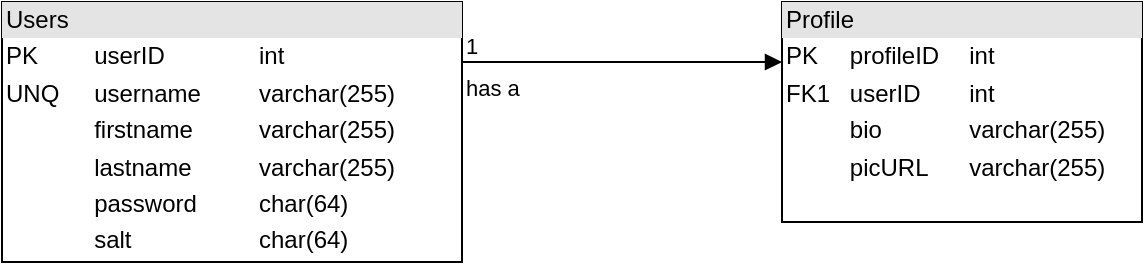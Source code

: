 <mxfile version="15.2.4" type="device"><diagram id="C5RBs43oDa-KdzZeNtuy" name="Page-1"><mxGraphModel dx="946" dy="589" grid="1" gridSize="10" guides="1" tooltips="1" connect="1" arrows="1" fold="1" page="1" pageScale="1" pageWidth="827" pageHeight="1169" math="0" shadow="0"><root><mxCell id="WIyWlLk6GJQsqaUBKTNV-0"/><mxCell id="WIyWlLk6GJQsqaUBKTNV-1" parent="WIyWlLk6GJQsqaUBKTNV-0"/><mxCell id="gIqn4kGjDD9Jx7Aj5xFI-13" value="&lt;div style=&quot;box-sizing: border-box ; width: 100% ; background: #e4e4e4 ; padding: 2px&quot;&gt;Users&lt;/div&gt;&lt;table style=&quot;width: 100% ; font-size: 1em&quot; cellpadding=&quot;2&quot; cellspacing=&quot;0&quot;&gt;&lt;tbody&gt;&lt;tr&gt;&lt;td&gt;PK&lt;/td&gt;&lt;td&gt;userID&lt;/td&gt;&lt;td&gt;int&lt;/td&gt;&lt;/tr&gt;&lt;tr&gt;&lt;td&gt;UNQ&lt;/td&gt;&lt;td&gt;username&lt;/td&gt;&lt;td&gt;varchar(255)&lt;br&gt;&lt;/td&gt;&lt;/tr&gt;&lt;tr&gt;&lt;td&gt;&lt;br&gt;&lt;/td&gt;&lt;td&gt;firstname&lt;/td&gt;&lt;td&gt;varchar(255)&lt;/td&gt;&lt;/tr&gt;&lt;tr&gt;&lt;td&gt;&lt;br&gt;&lt;/td&gt;&lt;td&gt;lastname&lt;/td&gt;&lt;td&gt;varchar(255)&lt;/td&gt;&lt;/tr&gt;&lt;tr&gt;&lt;td&gt;&lt;br&gt;&lt;/td&gt;&lt;td&gt;password&lt;/td&gt;&lt;td&gt;char(64)&lt;/td&gt;&lt;/tr&gt;&lt;tr&gt;&lt;td&gt;&lt;br&gt;&lt;/td&gt;&lt;td&gt;salt&lt;/td&gt;&lt;td&gt;char(64)&lt;/td&gt;&lt;/tr&gt;&lt;/tbody&gt;&lt;/table&gt;" style="verticalAlign=top;align=left;overflow=fill;html=1;" vertex="1" parent="WIyWlLk6GJQsqaUBKTNV-1"><mxGeometry x="70" y="120" width="230" height="130" as="geometry"/></mxCell><mxCell id="gIqn4kGjDD9Jx7Aj5xFI-15" value="&lt;div style=&quot;box-sizing: border-box ; width: 100% ; background: #e4e4e4 ; padding: 2px&quot;&gt;Profile&lt;/div&gt;&lt;table style=&quot;width: 100% ; font-size: 1em&quot; cellpadding=&quot;2&quot; cellspacing=&quot;0&quot;&gt;&lt;tbody&gt;&lt;tr&gt;&lt;td&gt;PK&lt;/td&gt;&lt;td&gt;profileID&lt;/td&gt;&lt;td&gt;int&lt;/td&gt;&lt;/tr&gt;&lt;tr&gt;&lt;td&gt;FK1&lt;/td&gt;&lt;td&gt;userID&lt;/td&gt;&lt;td&gt;int&lt;/td&gt;&lt;/tr&gt;&lt;tr&gt;&lt;td&gt;&lt;br&gt;&lt;/td&gt;&lt;td&gt;bio&lt;/td&gt;&lt;td&gt;varchar(255)&lt;br&gt;&lt;/td&gt;&lt;/tr&gt;&lt;tr&gt;&lt;td&gt;&lt;br&gt;&lt;/td&gt;&lt;td&gt;picURL&lt;/td&gt;&lt;td&gt;varchar(255)&lt;/td&gt;&lt;/tr&gt;&lt;/tbody&gt;&lt;/table&gt;" style="verticalAlign=top;align=left;overflow=fill;html=1;" vertex="1" parent="WIyWlLk6GJQsqaUBKTNV-1"><mxGeometry x="460" y="120" width="180" height="110" as="geometry"/></mxCell><mxCell id="gIqn4kGjDD9Jx7Aj5xFI-16" value="has a" style="endArrow=block;endFill=1;html=1;edgeStyle=orthogonalEdgeStyle;align=left;verticalAlign=top;" edge="1" parent="WIyWlLk6GJQsqaUBKTNV-1"><mxGeometry x="-1" relative="1" as="geometry"><mxPoint x="300" y="150" as="sourcePoint"/><mxPoint x="460" y="150" as="targetPoint"/><Array as="points"><mxPoint x="450" y="150"/><mxPoint x="450" y="150"/></Array></mxGeometry></mxCell><mxCell id="gIqn4kGjDD9Jx7Aj5xFI-17" value="1" style="edgeLabel;resizable=0;html=1;align=left;verticalAlign=bottom;" connectable="0" vertex="1" parent="gIqn4kGjDD9Jx7Aj5xFI-16"><mxGeometry x="-1" relative="1" as="geometry"/></mxCell></root></mxGraphModel></diagram></mxfile>